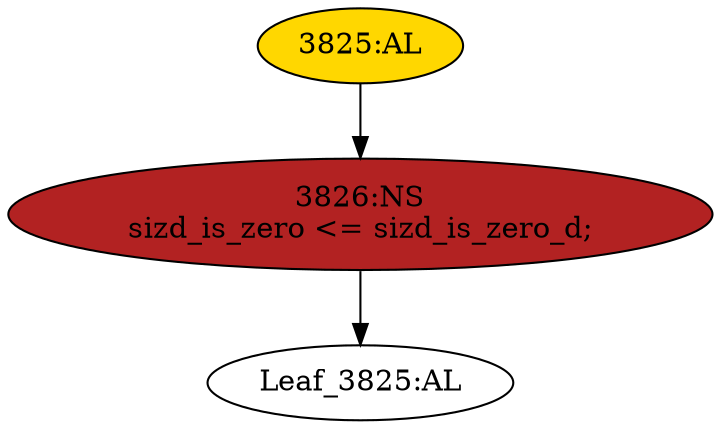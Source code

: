 strict digraph "" {
	node [label="\N"];
	"3825:AL"	 [ast="<pyverilog.vparser.ast.Always object at 0x7f13b5568b10>",
		clk_sens=True,
		fillcolor=gold,
		label="3825:AL",
		sens="['clk']",
		statements="[]",
		style=filled,
		typ=Always,
		use_var="['sizd_is_zero_d']"];
	"3826:NS"	 [ast="<pyverilog.vparser.ast.NonblockingSubstitution object at 0x7f13b55ab890>",
		fillcolor=firebrick,
		label="3826:NS
sizd_is_zero <= sizd_is_zero_d;",
		statements="[<pyverilog.vparser.ast.NonblockingSubstitution object at 0x7f13b55ab890>]",
		style=filled,
		typ=NonblockingSubstitution];
	"3825:AL" -> "3826:NS"	 [cond="[]",
		lineno=None];
	"Leaf_3825:AL"	 [def_var="['sizd_is_zero']",
		label="Leaf_3825:AL"];
	"3826:NS" -> "Leaf_3825:AL"	 [cond="[]",
		lineno=None];
}
